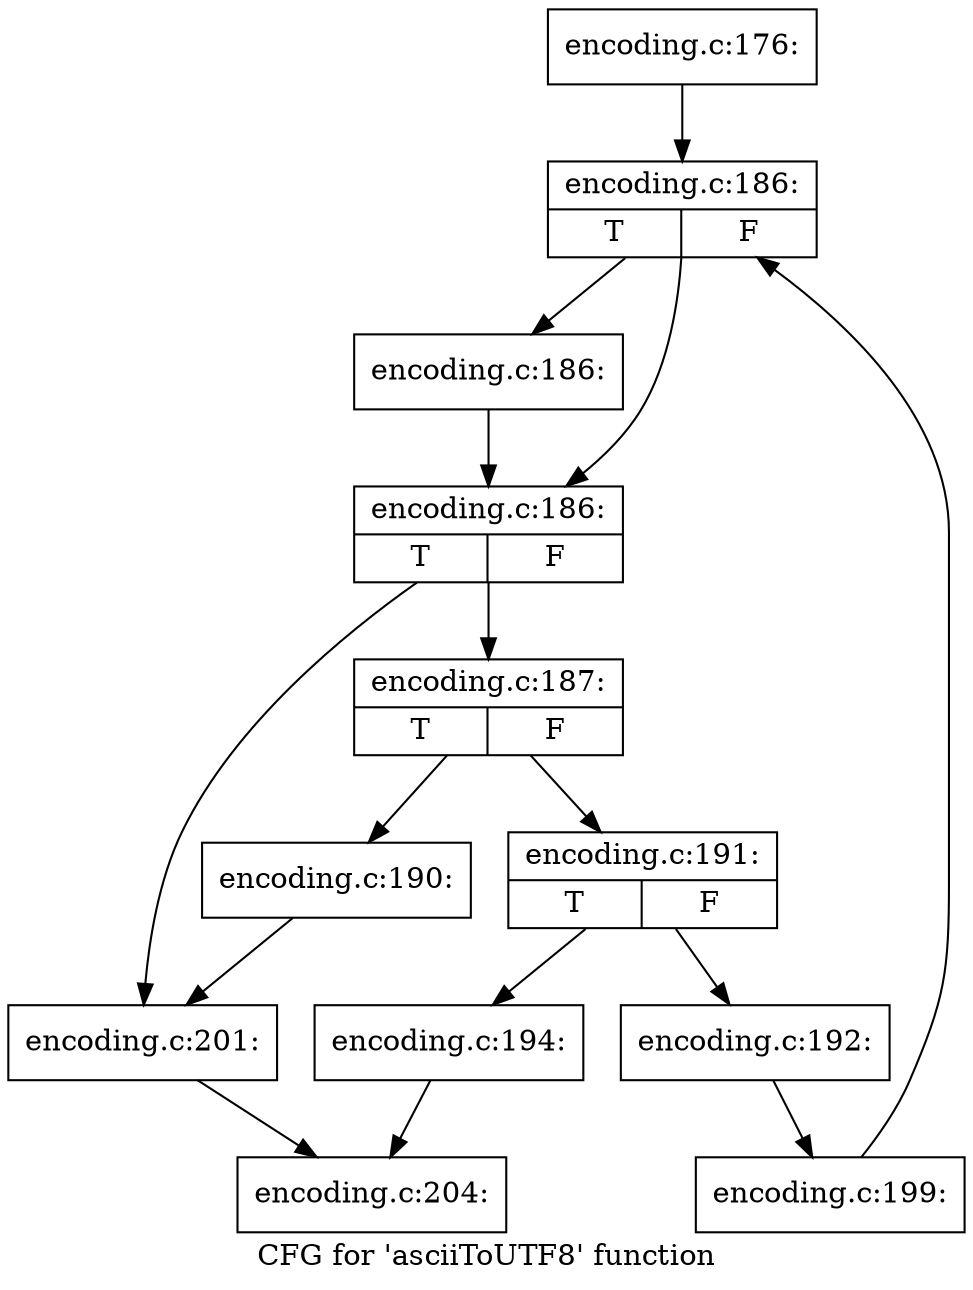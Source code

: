 digraph "CFG for 'asciiToUTF8' function" {
	label="CFG for 'asciiToUTF8' function";

	Node0x5557bd948490 [shape=record,label="{encoding.c:176:}"];
	Node0x5557bd948490 -> Node0x5557bd94a8a0;
	Node0x5557bd94a8a0 [shape=record,label="{encoding.c:186:|{<s0>T|<s1>F}}"];
	Node0x5557bd94a8a0 -> Node0x5557bd94ab90;
	Node0x5557bd94a8a0 -> Node0x5557bd94ab40;
	Node0x5557bd94ab90 [shape=record,label="{encoding.c:186:}"];
	Node0x5557bd94ab90 -> Node0x5557bd94ab40;
	Node0x5557bd94ab40 [shape=record,label="{encoding.c:186:|{<s0>T|<s1>F}}"];
	Node0x5557bd94ab40 -> Node0x5557bd94b480;
	Node0x5557bd94ab40 -> Node0x5557bd94aac0;
	Node0x5557bd94b480 [shape=record,label="{encoding.c:187:|{<s0>T|<s1>F}}"];
	Node0x5557bd94b480 -> Node0x5557bd94b9b0;
	Node0x5557bd94b480 -> Node0x5557bd94ba00;
	Node0x5557bd94b9b0 [shape=record,label="{encoding.c:190:}"];
	Node0x5557bd94b9b0 -> Node0x5557bd94aac0;
	Node0x5557bd94ba00 [shape=record,label="{encoding.c:191:|{<s0>T|<s1>F}}"];
	Node0x5557bd94ba00 -> Node0x5557bd94be10;
	Node0x5557bd94ba00 -> Node0x5557bd94beb0;
	Node0x5557bd94be10 [shape=record,label="{encoding.c:192:}"];
	Node0x5557bd94be10 -> Node0x5557bd94be60;
	Node0x5557bd94beb0 [shape=record,label="{encoding.c:194:}"];
	Node0x5557bd94beb0 -> Node0x5557bd9484e0;
	Node0x5557bd94be60 [shape=record,label="{encoding.c:199:}"];
	Node0x5557bd94be60 -> Node0x5557bd94a8a0;
	Node0x5557bd94aac0 [shape=record,label="{encoding.c:201:}"];
	Node0x5557bd94aac0 -> Node0x5557bd9484e0;
	Node0x5557bd9484e0 [shape=record,label="{encoding.c:204:}"];
}

